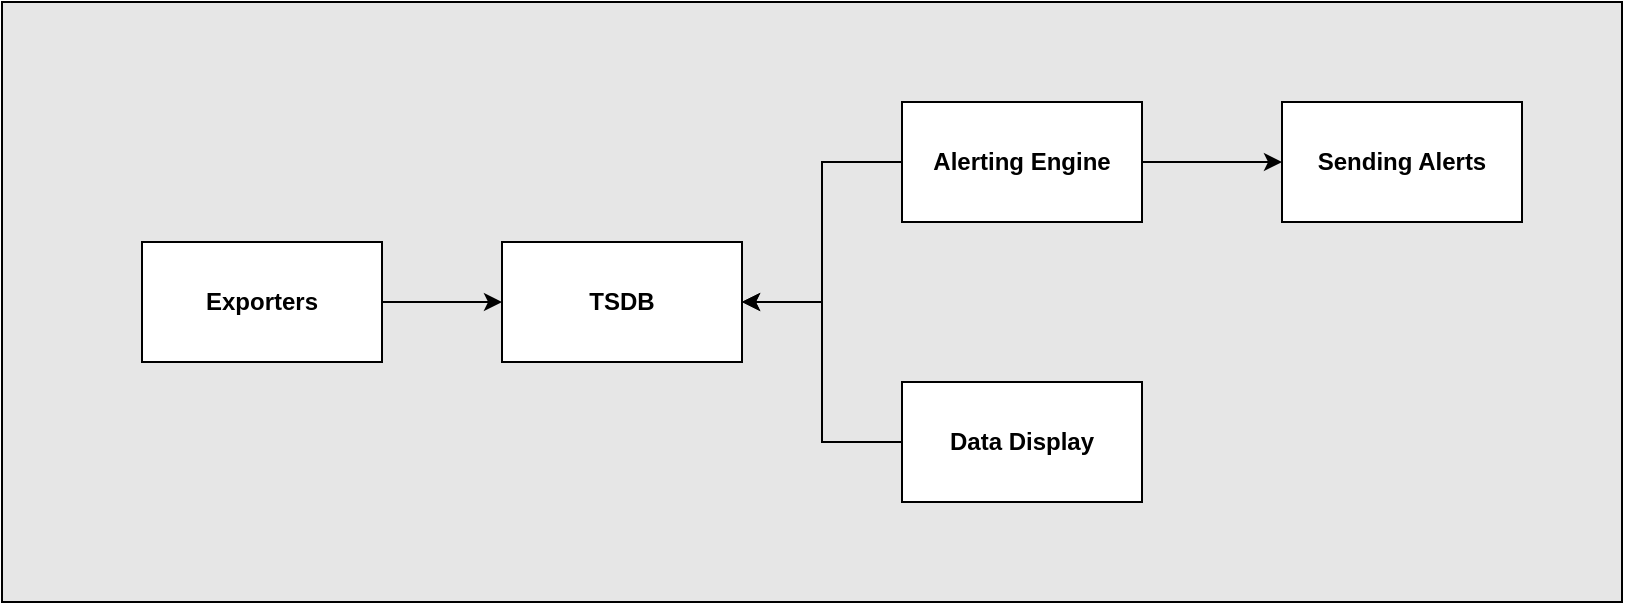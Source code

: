 <mxfile version="24.4.4" type="github">
  <diagram name="Page-1" id="lXyoTegrUJQcm6NgfTb_">
    <mxGraphModel dx="1434" dy="780" grid="1" gridSize="10" guides="1" tooltips="1" connect="1" arrows="1" fold="1" page="1" pageScale="1" pageWidth="850" pageHeight="1100" math="0" shadow="0">
      <root>
        <mxCell id="0" />
        <mxCell id="1" parent="0" />
        <mxCell id="3vvWZTS7zfOKJP6T3MQM-18" value="" style="rounded=0;whiteSpace=wrap;html=1;fillColor=#E6E6E6;" vertex="1" parent="1">
          <mxGeometry x="30" y="100" width="810" height="300" as="geometry" />
        </mxCell>
        <mxCell id="3vvWZTS7zfOKJP6T3MQM-6" style="edgeStyle=orthogonalEdgeStyle;rounded=0;orthogonalLoop=1;jettySize=auto;html=1;entryX=0;entryY=0.5;entryDx=0;entryDy=0;" edge="1" parent="1" source="3vvWZTS7zfOKJP6T3MQM-1" target="3vvWZTS7zfOKJP6T3MQM-2">
          <mxGeometry relative="1" as="geometry" />
        </mxCell>
        <mxCell id="3vvWZTS7zfOKJP6T3MQM-1" value="&lt;b&gt;Exporters&lt;/b&gt;" style="rounded=0;whiteSpace=wrap;html=1;" vertex="1" parent="1">
          <mxGeometry x="100" y="220" width="120" height="60" as="geometry" />
        </mxCell>
        <mxCell id="3vvWZTS7zfOKJP6T3MQM-2" value="&lt;b&gt;TSDB&lt;/b&gt;" style="rounded=0;whiteSpace=wrap;html=1;" vertex="1" parent="1">
          <mxGeometry x="280" y="220" width="120" height="60" as="geometry" />
        </mxCell>
        <mxCell id="3vvWZTS7zfOKJP6T3MQM-7" style="edgeStyle=orthogonalEdgeStyle;rounded=0;orthogonalLoop=1;jettySize=auto;html=1;entryX=1;entryY=0.5;entryDx=0;entryDy=0;" edge="1" parent="1" source="3vvWZTS7zfOKJP6T3MQM-3" target="3vvWZTS7zfOKJP6T3MQM-2">
          <mxGeometry relative="1" as="geometry" />
        </mxCell>
        <mxCell id="3vvWZTS7zfOKJP6T3MQM-17" style="edgeStyle=orthogonalEdgeStyle;rounded=0;orthogonalLoop=1;jettySize=auto;html=1;entryX=0;entryY=0.5;entryDx=0;entryDy=0;" edge="1" parent="1" source="3vvWZTS7zfOKJP6T3MQM-3" target="3vvWZTS7zfOKJP6T3MQM-5">
          <mxGeometry relative="1" as="geometry" />
        </mxCell>
        <mxCell id="3vvWZTS7zfOKJP6T3MQM-3" value="&lt;b&gt;Alerting Engine&lt;/b&gt;" style="rounded=0;whiteSpace=wrap;html=1;" vertex="1" parent="1">
          <mxGeometry x="480" y="150" width="120" height="60" as="geometry" />
        </mxCell>
        <mxCell id="3vvWZTS7zfOKJP6T3MQM-16" style="edgeStyle=orthogonalEdgeStyle;rounded=0;orthogonalLoop=1;jettySize=auto;html=1;entryX=1;entryY=0.5;entryDx=0;entryDy=0;" edge="1" parent="1" source="3vvWZTS7zfOKJP6T3MQM-4" target="3vvWZTS7zfOKJP6T3MQM-2">
          <mxGeometry relative="1" as="geometry" />
        </mxCell>
        <mxCell id="3vvWZTS7zfOKJP6T3MQM-4" value="&lt;b&gt;Data Display&lt;/b&gt;" style="rounded=0;whiteSpace=wrap;html=1;" vertex="1" parent="1">
          <mxGeometry x="480" y="290" width="120" height="60" as="geometry" />
        </mxCell>
        <mxCell id="3vvWZTS7zfOKJP6T3MQM-5" value="&lt;b&gt;Sending Alerts&lt;/b&gt;" style="rounded=0;whiteSpace=wrap;html=1;" vertex="1" parent="1">
          <mxGeometry x="670" y="150" width="120" height="60" as="geometry" />
        </mxCell>
      </root>
    </mxGraphModel>
  </diagram>
</mxfile>
